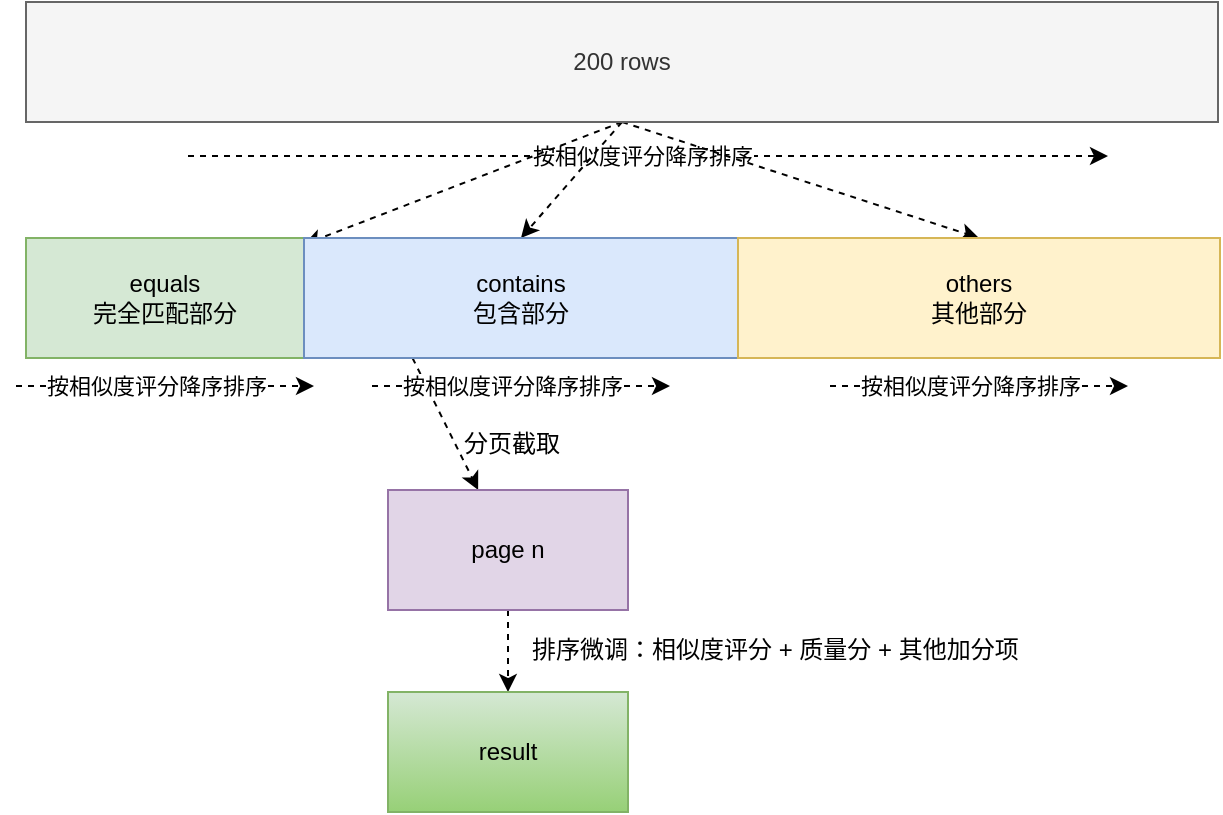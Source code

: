 <mxfile version="16.5.6" type="github">
  <diagram id="d5UGzW644qYcgFJwwa-g" name="Page-1">
    <mxGraphModel dx="1683" dy="646" grid="0" gridSize="10" guides="1" tooltips="1" connect="1" arrows="1" fold="1" page="1" pageScale="1" pageWidth="827" pageHeight="1169" math="0" shadow="0">
      <root>
        <mxCell id="0" />
        <mxCell id="1" parent="0" />
        <mxCell id="eNamNgAYAro-8tq2c0Wl-30" value="" style="endArrow=classic;html=1;rounded=0;dashed=1;" parent="1" edge="1">
          <mxGeometry width="50" height="50" relative="1" as="geometry">
            <mxPoint x="184" y="396" as="sourcePoint" />
            <mxPoint x="644" y="396" as="targetPoint" />
          </mxGeometry>
        </mxCell>
        <mxCell id="eNamNgAYAro-8tq2c0Wl-31" value="按相似度评分降序排序" style="edgeLabel;html=1;align=center;verticalAlign=middle;resizable=0;points=[];" parent="eNamNgAYAro-8tq2c0Wl-30" vertex="1" connectable="0">
          <mxGeometry x="-0.051" y="1" relative="1" as="geometry">
            <mxPoint x="8" y="1" as="offset" />
          </mxGeometry>
        </mxCell>
        <mxCell id="JUkCktCCfnVjaAIJL_zf-9" style="rounded=0;orthogonalLoop=1;jettySize=auto;html=1;exitX=0.5;exitY=1;exitDx=0;exitDy=0;dashed=1;" edge="1" parent="1" source="JUkCktCCfnVjaAIJL_zf-4" target="JUkCktCCfnVjaAIJL_zf-5">
          <mxGeometry relative="1" as="geometry" />
        </mxCell>
        <mxCell id="JUkCktCCfnVjaAIJL_zf-10" style="edgeStyle=none;rounded=0;orthogonalLoop=1;jettySize=auto;html=1;exitX=0.5;exitY=1;exitDx=0;exitDy=0;entryX=0.5;entryY=0;entryDx=0;entryDy=0;dashed=1;" edge="1" parent="1" source="JUkCktCCfnVjaAIJL_zf-4" target="JUkCktCCfnVjaAIJL_zf-7">
          <mxGeometry relative="1" as="geometry" />
        </mxCell>
        <mxCell id="JUkCktCCfnVjaAIJL_zf-11" style="edgeStyle=none;rounded=0;orthogonalLoop=1;jettySize=auto;html=1;exitX=0.5;exitY=1;exitDx=0;exitDy=0;entryX=0.5;entryY=0;entryDx=0;entryDy=0;dashed=1;" edge="1" parent="1" source="JUkCktCCfnVjaAIJL_zf-4" target="JUkCktCCfnVjaAIJL_zf-8">
          <mxGeometry relative="1" as="geometry" />
        </mxCell>
        <mxCell id="JUkCktCCfnVjaAIJL_zf-4" value="200 rows" style="rounded=0;whiteSpace=wrap;html=1;fillColor=#f5f5f5;fontColor=#333333;strokeColor=#666666;" vertex="1" parent="1">
          <mxGeometry x="103" y="319" width="596" height="60" as="geometry" />
        </mxCell>
        <mxCell id="JUkCktCCfnVjaAIJL_zf-5" value="equals&lt;br&gt;完全匹配部分" style="rounded=0;whiteSpace=wrap;html=1;fillColor=#d5e8d4;strokeColor=#82b366;" vertex="1" parent="1">
          <mxGeometry x="103" y="437" width="139" height="60" as="geometry" />
        </mxCell>
        <mxCell id="JUkCktCCfnVjaAIJL_zf-24" style="rounded=0;orthogonalLoop=1;jettySize=auto;html=1;exitX=0.25;exitY=1;exitDx=0;exitDy=0;dashed=1;" edge="1" parent="1" source="JUkCktCCfnVjaAIJL_zf-7" target="JUkCktCCfnVjaAIJL_zf-19">
          <mxGeometry relative="1" as="geometry" />
        </mxCell>
        <mxCell id="JUkCktCCfnVjaAIJL_zf-7" value="contains&lt;br&gt;包含部分" style="rounded=0;whiteSpace=wrap;html=1;fillColor=#dae8fc;strokeColor=#6c8ebf;" vertex="1" parent="1">
          <mxGeometry x="242" y="437" width="217" height="60" as="geometry" />
        </mxCell>
        <mxCell id="JUkCktCCfnVjaAIJL_zf-8" value="others&lt;br&gt;其他部分" style="rounded=0;whiteSpace=wrap;html=1;fillColor=#fff2cc;strokeColor=#d6b656;" vertex="1" parent="1">
          <mxGeometry x="459" y="437" width="241" height="60" as="geometry" />
        </mxCell>
        <mxCell id="JUkCktCCfnVjaAIJL_zf-12" value="" style="endArrow=classic;html=1;rounded=0;dashed=1;" edge="1" parent="1">
          <mxGeometry width="50" height="50" relative="1" as="geometry">
            <mxPoint x="98" y="511" as="sourcePoint" />
            <mxPoint x="247" y="511" as="targetPoint" />
          </mxGeometry>
        </mxCell>
        <mxCell id="JUkCktCCfnVjaAIJL_zf-13" value="按相似度评分降序排序" style="edgeLabel;html=1;align=center;verticalAlign=middle;resizable=0;points=[];" vertex="1" connectable="0" parent="JUkCktCCfnVjaAIJL_zf-12">
          <mxGeometry x="-0.051" y="1" relative="1" as="geometry">
            <mxPoint x="-1" y="1" as="offset" />
          </mxGeometry>
        </mxCell>
        <mxCell id="JUkCktCCfnVjaAIJL_zf-14" value="" style="endArrow=classic;html=1;rounded=0;dashed=1;" edge="1" parent="1">
          <mxGeometry width="50" height="50" relative="1" as="geometry">
            <mxPoint x="276" y="511" as="sourcePoint" />
            <mxPoint x="425" y="511" as="targetPoint" />
          </mxGeometry>
        </mxCell>
        <mxCell id="JUkCktCCfnVjaAIJL_zf-15" value="按相似度评分降序排序" style="edgeLabel;html=1;align=center;verticalAlign=middle;resizable=0;points=[];" vertex="1" connectable="0" parent="JUkCktCCfnVjaAIJL_zf-14">
          <mxGeometry x="-0.051" y="1" relative="1" as="geometry">
            <mxPoint x="-1" y="1" as="offset" />
          </mxGeometry>
        </mxCell>
        <mxCell id="JUkCktCCfnVjaAIJL_zf-16" value="" style="endArrow=classic;html=1;rounded=0;dashed=1;" edge="1" parent="1">
          <mxGeometry width="50" height="50" relative="1" as="geometry">
            <mxPoint x="505" y="511" as="sourcePoint" />
            <mxPoint x="654" y="511" as="targetPoint" />
          </mxGeometry>
        </mxCell>
        <mxCell id="JUkCktCCfnVjaAIJL_zf-17" value="按相似度评分降序排序" style="edgeLabel;html=1;align=center;verticalAlign=middle;resizable=0;points=[];" vertex="1" connectable="0" parent="JUkCktCCfnVjaAIJL_zf-16">
          <mxGeometry x="-0.051" y="1" relative="1" as="geometry">
            <mxPoint x="-1" y="1" as="offset" />
          </mxGeometry>
        </mxCell>
        <mxCell id="JUkCktCCfnVjaAIJL_zf-22" style="edgeStyle=orthogonalEdgeStyle;rounded=0;orthogonalLoop=1;jettySize=auto;html=1;exitX=0.5;exitY=1;exitDx=0;exitDy=0;dashed=1;" edge="1" parent="1" source="JUkCktCCfnVjaAIJL_zf-19" target="JUkCktCCfnVjaAIJL_zf-21">
          <mxGeometry relative="1" as="geometry" />
        </mxCell>
        <mxCell id="JUkCktCCfnVjaAIJL_zf-19" value="page n" style="rounded=0;whiteSpace=wrap;html=1;fillColor=#e1d5e7;strokeColor=#9673a6;" vertex="1" parent="1">
          <mxGeometry x="284" y="563" width="120" height="60" as="geometry" />
        </mxCell>
        <mxCell id="JUkCktCCfnVjaAIJL_zf-21" value="result" style="rounded=0;whiteSpace=wrap;html=1;fillColor=#d5e8d4;gradientColor=#97d077;strokeColor=#82b366;" vertex="1" parent="1">
          <mxGeometry x="284" y="664" width="120" height="60" as="geometry" />
        </mxCell>
        <mxCell id="JUkCktCCfnVjaAIJL_zf-23" value="排序微调：相似度评分 + 质量分 + 其他加分项" style="text;html=1;strokeColor=none;fillColor=none;align=left;verticalAlign=middle;whiteSpace=wrap;rounded=0;" vertex="1" parent="1">
          <mxGeometry x="354" y="628" width="291" height="30" as="geometry" />
        </mxCell>
        <mxCell id="JUkCktCCfnVjaAIJL_zf-25" value="分页截取" style="text;html=1;strokeColor=none;fillColor=none;align=center;verticalAlign=middle;whiteSpace=wrap;rounded=0;" vertex="1" parent="1">
          <mxGeometry x="316" y="525" width="60" height="30" as="geometry" />
        </mxCell>
      </root>
    </mxGraphModel>
  </diagram>
</mxfile>
